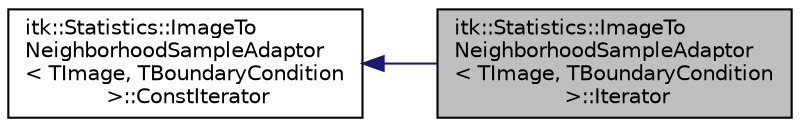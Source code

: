digraph "itk::Statistics::ImageToNeighborhoodSampleAdaptor&lt; TImage, TBoundaryCondition &gt;::Iterator"
{
 // LATEX_PDF_SIZE
  edge [fontname="Helvetica",fontsize="10",labelfontname="Helvetica",labelfontsize="10"];
  node [fontname="Helvetica",fontsize="10",shape=record];
  rankdir="LR";
  Node1 [label="itk::Statistics::ImageTo\lNeighborhoodSampleAdaptor\l\< TImage, TBoundaryCondition\l \>::Iterator",height=0.2,width=0.4,color="black", fillcolor="grey75", style="filled", fontcolor="black",tooltip="Iterator."];
  Node2 -> Node1 [dir="back",color="midnightblue",fontsize="10",style="solid",fontname="Helvetica"];
  Node2 [label="itk::Statistics::ImageTo\lNeighborhoodSampleAdaptor\l\< TImage, TBoundaryCondition\l \>::ConstIterator",height=0.2,width=0.4,color="black", fillcolor="white", style="filled",URL="$classitk_1_1Statistics_1_1ImageToNeighborhoodSampleAdaptor_1_1ConstIterator.html",tooltip="Const Iterator."];
}
